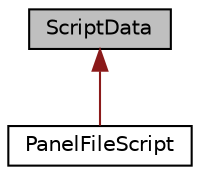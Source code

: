digraph "ScriptData"
{
 // LATEX_PDF_SIZE
  edge [fontname="Helvetica",fontsize="10",labelfontname="Helvetica",labelfontsize="10"];
  node [fontname="Helvetica",fontsize="10",shape=record];
  Node1 [label="ScriptData",height=0.2,width=0.4,color="black", fillcolor="grey75", style="filled", fontcolor="black",tooltip="Checks for static script data."];
  Node1 -> Node2 [dir="back",color="firebrick4",fontsize="10",style="solid",fontname="Helvetica"];
  Node2 [label="PanelFileScript",height=0.2,width=0.4,color="black", fillcolor="white", style="filled",URL="$classPanelFileScript.html",tooltip=" "];
}
